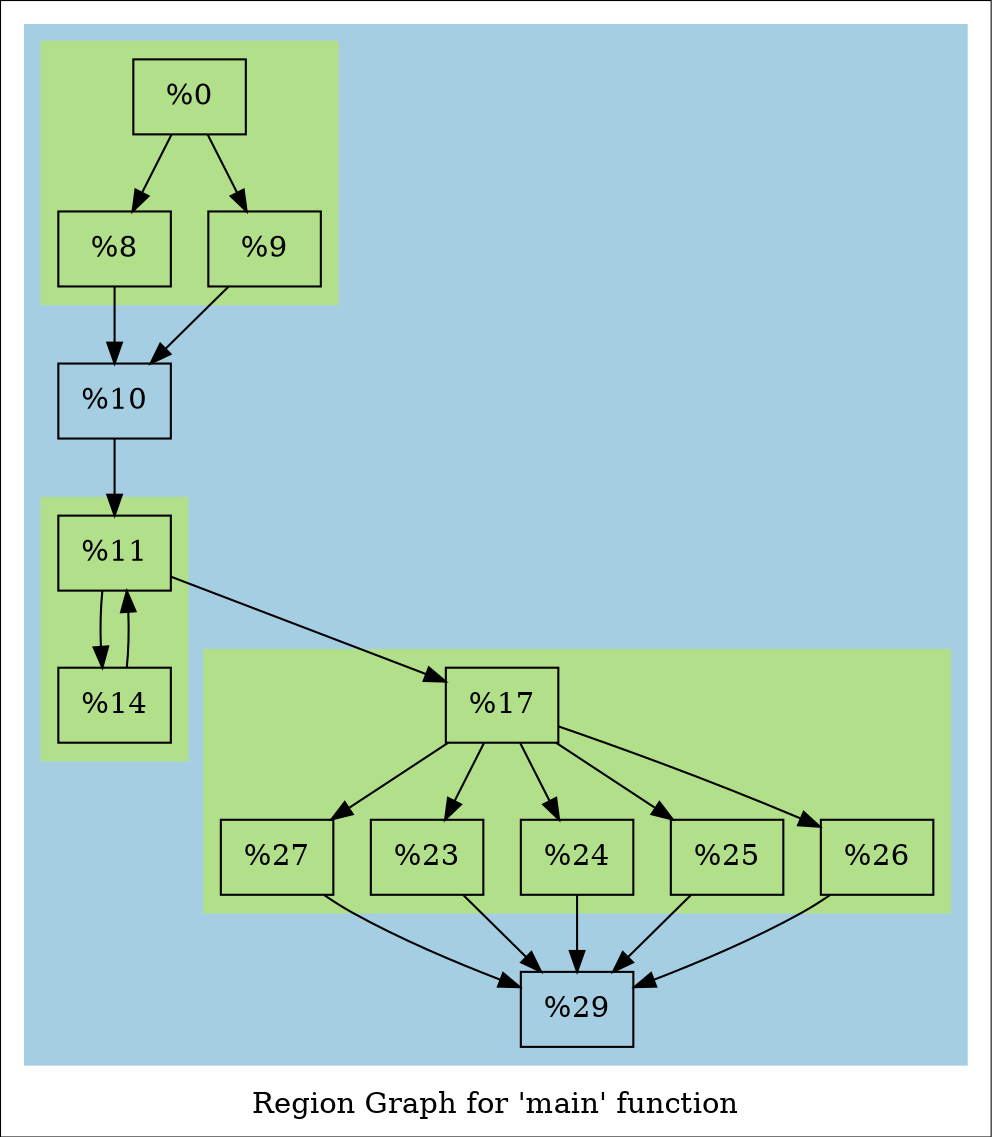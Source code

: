 digraph "Region Graph for 'main' function" {
	label="Region Graph for 'main' function";

	Node0x13984a0 [shape=record,label="{%0}"];
	Node0x13984a0 -> Node0x13981c0;
	Node0x13984a0 -> Node0x1398500;
	Node0x13981c0 [shape=record,label="{%8}"];
	Node0x13981c0 -> Node0x1399080;
	Node0x1399080 [shape=record,label="{%10}"];
	Node0x1399080 -> Node0x1399190;
	Node0x1399190 [shape=record,label="{%11}"];
	Node0x1399190 -> Node0x13991b0;
	Node0x1399190 -> Node0x13eb5b0;
	Node0x13991b0 [shape=record,label="{%14}"];
	Node0x13991b0 -> Node0x1399190[constraint=false];
	Node0x13eb5b0 [shape=record,label="{%17}"];
	Node0x13eb5b0 -> Node0x13eb760;
	Node0x13eb5b0 -> Node0x13eb7c0;
	Node0x13eb5b0 -> Node0x13eb820;
	Node0x13eb5b0 -> Node0x13eb880;
	Node0x13eb5b0 -> Node0x13eb8e0;
	Node0x13eb760 [shape=record,label="{%27}"];
	Node0x13eb760 -> Node0x13eb940;
	Node0x13eb940 [shape=record,label="{%29}"];
	Node0x13eb7c0 [shape=record,label="{%23}"];
	Node0x13eb7c0 -> Node0x13eb940;
	Node0x13eb820 [shape=record,label="{%24}"];
	Node0x13eb820 -> Node0x13eb940;
	Node0x13eb880 [shape=record,label="{%25}"];
	Node0x13eb880 -> Node0x13eb940;
	Node0x13eb8e0 [shape=record,label="{%26}"];
	Node0x13eb8e0 -> Node0x13eb940;
	Node0x1398500 [shape=record,label="{%9}"];
	Node0x1398500 -> Node0x1399080;
	colorscheme = "paired12"
        subgraph cluster_0x1399d60 {
          label = "";
          style = filled;
          color = 1
          subgraph cluster_0x1398e80 {
            label = "";
            style = filled;
            color = 3
            Node0x13984a0;
            Node0x13981c0;
            Node0x1398500;
          }
          subgraph cluster_0x1398e00 {
            label = "";
            style = filled;
            color = 3
            Node0x1399190;
            Node0x13991b0;
          }
          subgraph cluster_0x1398d80 {
            label = "";
            style = filled;
            color = 3
            Node0x13eb5b0;
            Node0x13eb760;
            Node0x13eb7c0;
            Node0x13eb820;
            Node0x13eb880;
            Node0x13eb8e0;
          }
          Node0x1399080;
          Node0x13eb940;
        }
}
